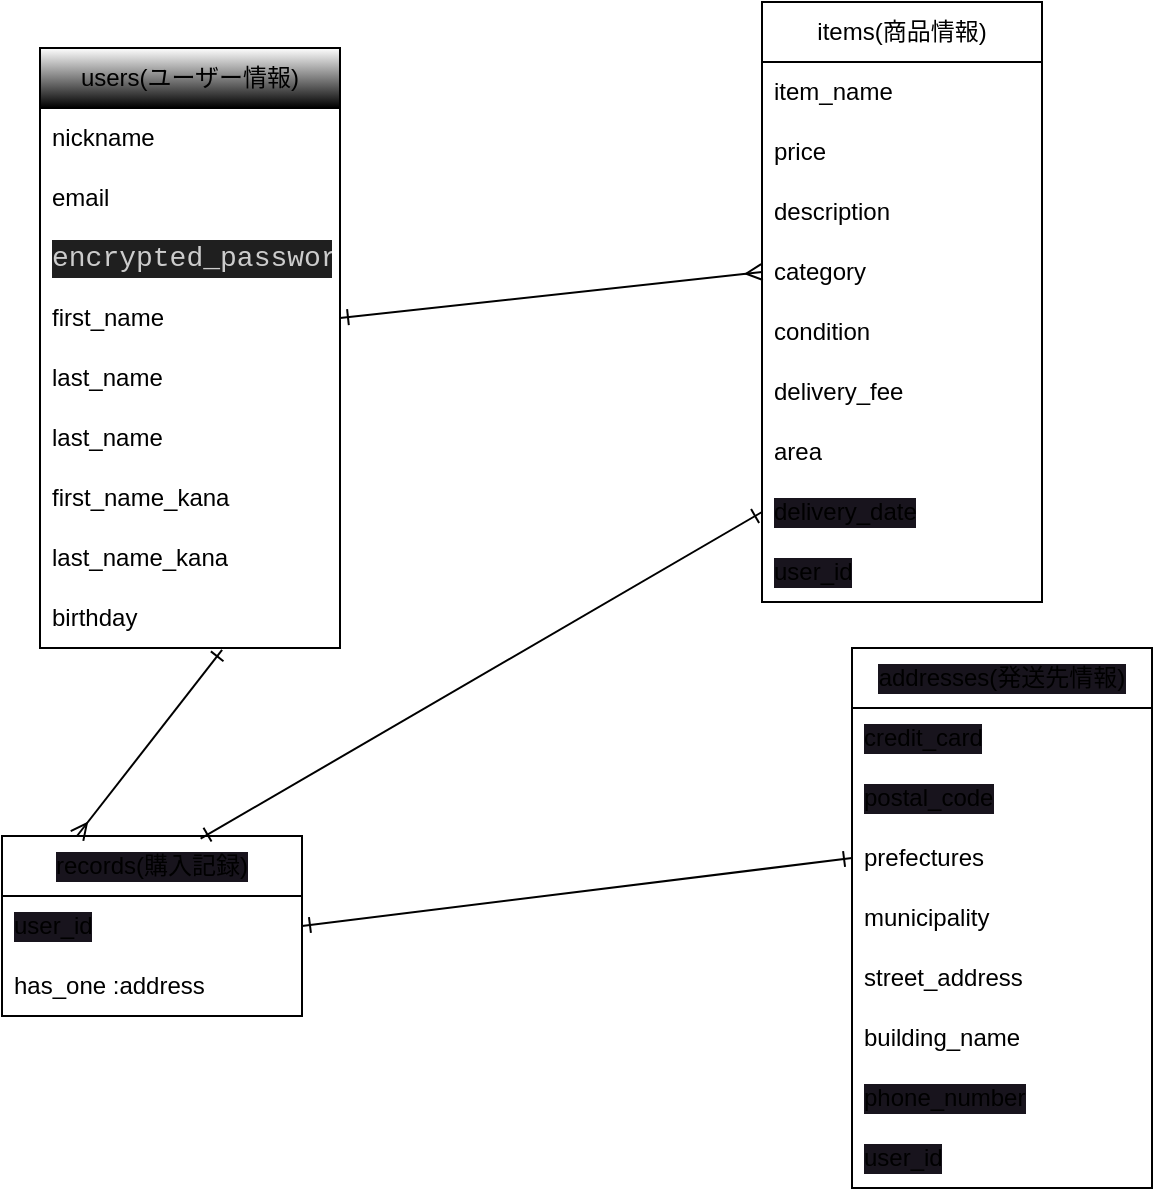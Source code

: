 <mxfile>
    <diagram id="MCOXZXQcX_t8VMYY7433" name="ページ1">
        <mxGraphModel dx="654" dy="593" grid="0" gridSize="10" guides="1" tooltips="1" connect="1" arrows="0" fold="1" page="0" pageScale="1" pageWidth="827" pageHeight="1169" math="0" shadow="0">
            <root>
                <mxCell id="0"/>
                <mxCell id="1" parent="0"/>
                <mxCell id="16" value="users(ユーザー情報)" style="swimlane;fontStyle=0;childLayout=stackLayout;horizontal=1;startSize=30;horizontalStack=0;resizeParent=1;resizeParentMax=0;resizeLast=0;collapsible=1;marginBottom=0;whiteSpace=wrap;html=1;gradientColor=default;" parent="1" vertex="1">
                    <mxGeometry x="42" y="79" width="150" height="300" as="geometry"/>
                </mxCell>
                <mxCell id="17" value="nickname" style="text;strokeColor=none;fillColor=none;align=left;verticalAlign=middle;spacingLeft=4;spacingRight=4;overflow=hidden;points=[[0,0.5],[1,0.5]];portConstraint=eastwest;rotatable=0;whiteSpace=wrap;html=1;" parent="16" vertex="1">
                    <mxGeometry y="30" width="150" height="30" as="geometry"/>
                </mxCell>
                <mxCell id="18" value="email" style="text;strokeColor=none;fillColor=none;align=left;verticalAlign=middle;spacingLeft=4;spacingRight=4;overflow=hidden;points=[[0,0.5],[1,0.5]];portConstraint=eastwest;rotatable=0;whiteSpace=wrap;html=1;" parent="16" vertex="1">
                    <mxGeometry y="60" width="150" height="30" as="geometry"/>
                </mxCell>
                <mxCell id="19" value="&lt;div style=&quot;color: rgb(204, 204, 204); background-color: rgb(31, 31, 31); font-family: Consolas, &amp;quot;Courier New&amp;quot;, monospace; font-size: 14px; line-height: 19px;&quot;&gt;encrypted_password&lt;/div&gt;" style="text;strokeColor=none;fillColor=none;align=left;verticalAlign=middle;spacingLeft=4;spacingRight=4;overflow=hidden;points=[[0,0.5],[1,0.5]];portConstraint=eastwest;rotatable=0;whiteSpace=wrap;html=1;" parent="16" vertex="1">
                    <mxGeometry y="90" width="150" height="30" as="geometry"/>
                </mxCell>
                <mxCell id="22" value="first_name" style="text;strokeColor=none;fillColor=none;align=left;verticalAlign=middle;spacingLeft=4;spacingRight=4;overflow=hidden;points=[[0,0.5],[1,0.5]];portConstraint=eastwest;rotatable=0;whiteSpace=wrap;html=1;" parent="16" vertex="1">
                    <mxGeometry y="120" width="150" height="30" as="geometry"/>
                </mxCell>
                <mxCell id="48" value="last_name" style="text;strokeColor=none;fillColor=none;align=left;verticalAlign=middle;spacingLeft=4;spacingRight=4;overflow=hidden;points=[[0,0.5],[1,0.5]];portConstraint=eastwest;rotatable=0;whiteSpace=wrap;html=1;" parent="16" vertex="1">
                    <mxGeometry y="150" width="150" height="30" as="geometry"/>
                </mxCell>
                <mxCell id="80" value="last_name" style="text;strokeColor=none;fillColor=none;align=left;verticalAlign=middle;spacingLeft=4;spacingRight=4;overflow=hidden;points=[[0,0.5],[1,0.5]];portConstraint=eastwest;rotatable=0;whiteSpace=wrap;html=1;" parent="16" vertex="1">
                    <mxGeometry y="180" width="150" height="30" as="geometry"/>
                </mxCell>
                <mxCell id="49" value="first_name_kana" style="text;strokeColor=none;fillColor=none;align=left;verticalAlign=middle;spacingLeft=4;spacingRight=4;overflow=hidden;points=[[0,0.5],[1,0.5]];portConstraint=eastwest;rotatable=0;whiteSpace=wrap;html=1;" parent="16" vertex="1">
                    <mxGeometry y="210" width="150" height="30" as="geometry"/>
                </mxCell>
                <mxCell id="20" value="last_name_kana" style="text;strokeColor=none;fillColor=none;align=left;verticalAlign=middle;spacingLeft=4;spacingRight=4;overflow=hidden;points=[[0,0.5],[1,0.5]];portConstraint=eastwest;rotatable=0;whiteSpace=wrap;html=1;" parent="16" vertex="1">
                    <mxGeometry y="240" width="150" height="30" as="geometry"/>
                </mxCell>
                <mxCell id="47" value="birthday" style="text;strokeColor=none;fillColor=none;align=left;verticalAlign=middle;spacingLeft=4;spacingRight=4;overflow=hidden;points=[[0,0.5],[1,0.5]];portConstraint=eastwest;rotatable=0;whiteSpace=wrap;html=1;" parent="16" vertex="1">
                    <mxGeometry y="270" width="150" height="30" as="geometry"/>
                </mxCell>
                <mxCell id="23" value="items(商品情報)" style="swimlane;fontStyle=0;childLayout=stackLayout;horizontal=1;startSize=30;horizontalStack=0;resizeParent=1;resizeParentMax=0;resizeLast=0;collapsible=1;marginBottom=0;whiteSpace=wrap;html=1;" parent="1" vertex="1">
                    <mxGeometry x="403" y="56" width="140" height="300" as="geometry"/>
                </mxCell>
                <mxCell id="24" value="item_name" style="text;strokeColor=none;fillColor=none;align=left;verticalAlign=middle;spacingLeft=4;spacingRight=4;overflow=hidden;points=[[0,0.5],[1,0.5]];portConstraint=eastwest;rotatable=0;whiteSpace=wrap;html=1;" parent="23" vertex="1">
                    <mxGeometry y="30" width="140" height="30" as="geometry"/>
                </mxCell>
                <mxCell id="26" value="price" style="text;strokeColor=none;fillColor=none;align=left;verticalAlign=middle;spacingLeft=4;spacingRight=4;overflow=hidden;points=[[0,0.5],[1,0.5]];portConstraint=eastwest;rotatable=0;whiteSpace=wrap;html=1;" parent="23" vertex="1">
                    <mxGeometry y="60" width="140" height="30" as="geometry"/>
                </mxCell>
                <mxCell id="29" value="description" style="text;strokeColor=none;fillColor=none;align=left;verticalAlign=middle;spacingLeft=4;spacingRight=4;overflow=hidden;points=[[0,0.5],[1,0.5]];portConstraint=eastwest;rotatable=0;whiteSpace=wrap;html=1;" parent="23" vertex="1">
                    <mxGeometry y="90" width="140" height="30" as="geometry"/>
                </mxCell>
                <mxCell id="25" value="category" style="text;strokeColor=none;fillColor=none;align=left;verticalAlign=middle;spacingLeft=4;spacingRight=4;overflow=hidden;points=[[0,0.5],[1,0.5]];portConstraint=eastwest;rotatable=0;whiteSpace=wrap;html=1;" parent="23" vertex="1">
                    <mxGeometry y="120" width="140" height="30" as="geometry"/>
                </mxCell>
                <mxCell id="28" value="condition" style="text;strokeColor=none;fillColor=none;align=left;verticalAlign=middle;spacingLeft=4;spacingRight=4;overflow=hidden;points=[[0,0.5],[1,0.5]];portConstraint=eastwest;rotatable=0;whiteSpace=wrap;html=1;" parent="23" vertex="1">
                    <mxGeometry y="150" width="140" height="30" as="geometry"/>
                </mxCell>
                <mxCell id="30" value="delivery_fee" style="text;strokeColor=none;fillColor=none;align=left;verticalAlign=middle;spacingLeft=4;spacingRight=4;overflow=hidden;points=[[0,0.5],[1,0.5]];portConstraint=eastwest;rotatable=0;whiteSpace=wrap;html=1;" parent="23" vertex="1">
                    <mxGeometry y="180" width="140" height="30" as="geometry"/>
                </mxCell>
                <mxCell id="31" value="area" style="text;strokeColor=none;fillColor=none;align=left;verticalAlign=middle;spacingLeft=4;spacingRight=4;overflow=hidden;points=[[0,0.5],[1,0.5]];portConstraint=eastwest;rotatable=0;whiteSpace=wrap;html=1;" parent="23" vertex="1">
                    <mxGeometry y="210" width="140" height="30" as="geometry"/>
                </mxCell>
                <mxCell id="32" value="delivery_date" style="text;strokeColor=none;fillColor=none;align=left;verticalAlign=middle;spacingLeft=4;spacingRight=4;overflow=hidden;points=[[0,0.5],[1,0.5]];portConstraint=eastwest;rotatable=0;whiteSpace=wrap;html=1;labelBackgroundColor=#18141D;" parent="23" vertex="1">
                    <mxGeometry y="240" width="140" height="30" as="geometry"/>
                </mxCell>
                <mxCell id="41" value="user_id" style="text;strokeColor=none;fillColor=none;align=left;verticalAlign=middle;spacingLeft=4;spacingRight=4;overflow=hidden;points=[[0,0.5],[1,0.5]];portConstraint=eastwest;rotatable=0;whiteSpace=wrap;html=1;labelBackgroundColor=#18141D;" parent="23" vertex="1">
                    <mxGeometry y="270" width="140" height="30" as="geometry"/>
                </mxCell>
                <mxCell id="33" value="addresses(発送先情報)" style="swimlane;fontStyle=0;childLayout=stackLayout;horizontal=1;startSize=30;horizontalStack=0;resizeParent=1;resizeParentMax=0;resizeLast=0;collapsible=1;marginBottom=0;whiteSpace=wrap;html=1;labelBackgroundColor=#18141D;" parent="1" vertex="1">
                    <mxGeometry x="448" y="379" width="150" height="270" as="geometry"/>
                </mxCell>
                <mxCell id="34" value="credit_card" style="text;strokeColor=none;fillColor=none;align=left;verticalAlign=middle;spacingLeft=4;spacingRight=4;overflow=hidden;points=[[0,0.5],[1,0.5]];portConstraint=eastwest;rotatable=0;whiteSpace=wrap;html=1;labelBackgroundColor=#18141D;" parent="33" vertex="1">
                    <mxGeometry y="30" width="150" height="30" as="geometry"/>
                </mxCell>
                <mxCell id="36" value="postal_code" style="text;strokeColor=none;fillColor=none;align=left;verticalAlign=middle;spacingLeft=4;spacingRight=4;overflow=hidden;points=[[0,0.5],[1,0.5]];portConstraint=eastwest;rotatable=0;whiteSpace=wrap;html=1;labelBackgroundColor=#18141D;" parent="33" vertex="1">
                    <mxGeometry y="60" width="150" height="30" as="geometry"/>
                </mxCell>
                <mxCell id="59" value="prefectures" style="text;strokeColor=none;fillColor=none;align=left;verticalAlign=middle;spacingLeft=4;spacingRight=4;overflow=hidden;points=[[0,0.5],[1,0.5]];portConstraint=eastwest;rotatable=0;whiteSpace=wrap;html=1;" parent="33" vertex="1">
                    <mxGeometry y="90" width="150" height="30" as="geometry"/>
                </mxCell>
                <mxCell id="58" value="municipality" style="text;strokeColor=none;fillColor=none;align=left;verticalAlign=middle;spacingLeft=4;spacingRight=4;overflow=hidden;points=[[0,0.5],[1,0.5]];portConstraint=eastwest;rotatable=0;whiteSpace=wrap;html=1;" parent="33" vertex="1">
                    <mxGeometry y="120" width="150" height="30" as="geometry"/>
                </mxCell>
                <mxCell id="57" value="street_address" style="text;strokeColor=none;fillColor=none;align=left;verticalAlign=middle;spacingLeft=4;spacingRight=4;overflow=hidden;points=[[0,0.5],[1,0.5]];portConstraint=eastwest;rotatable=0;whiteSpace=wrap;html=1;" parent="33" vertex="1">
                    <mxGeometry y="150" width="150" height="30" as="geometry"/>
                </mxCell>
                <mxCell id="56" value="building_name" style="text;strokeColor=none;fillColor=none;align=left;verticalAlign=middle;spacingLeft=4;spacingRight=4;overflow=hidden;points=[[0,0.5],[1,0.5]];portConstraint=eastwest;rotatable=0;whiteSpace=wrap;html=1;" parent="33" vertex="1">
                    <mxGeometry y="180" width="150" height="30" as="geometry"/>
                </mxCell>
                <mxCell id="35" value="phone_number" style="text;strokeColor=none;fillColor=none;align=left;verticalAlign=middle;spacingLeft=4;spacingRight=4;overflow=hidden;points=[[0,0.5],[1,0.5]];portConstraint=eastwest;rotatable=0;whiteSpace=wrap;html=1;labelBackgroundColor=#18141D;" parent="33" vertex="1">
                    <mxGeometry y="210" width="150" height="30" as="geometry"/>
                </mxCell>
                <mxCell id="44" value="user_id" style="text;strokeColor=none;fillColor=none;align=left;verticalAlign=middle;spacingLeft=4;spacingRight=4;overflow=hidden;points=[[0,0.5],[1,0.5]];portConstraint=eastwest;rotatable=0;whiteSpace=wrap;html=1;labelBackgroundColor=#18141D;" parent="33" vertex="1">
                    <mxGeometry y="240" width="150" height="30" as="geometry"/>
                </mxCell>
                <mxCell id="37" value="records(購入記録)" style="swimlane;fontStyle=0;childLayout=stackLayout;horizontal=1;startSize=30;horizontalStack=0;resizeParent=1;resizeParentMax=0;resizeLast=0;collapsible=1;marginBottom=0;whiteSpace=wrap;html=1;labelBackgroundColor=#18141D;" parent="1" vertex="1">
                    <mxGeometry x="23" y="473" width="150" height="90" as="geometry"/>
                </mxCell>
                <mxCell id="39" value="user_id" style="text;strokeColor=none;fillColor=none;align=left;verticalAlign=middle;spacingLeft=4;spacingRight=4;overflow=hidden;points=[[0,0.5],[1,0.5]];portConstraint=eastwest;rotatable=0;whiteSpace=wrap;html=1;labelBackgroundColor=#18141D;" parent="37" vertex="1">
                    <mxGeometry y="30" width="150" height="30" as="geometry"/>
                </mxCell>
                <mxCell id="60" value="has_one :address" style="text;strokeColor=none;fillColor=none;align=left;verticalAlign=middle;spacingLeft=4;spacingRight=4;overflow=hidden;points=[[0,0.5],[1,0.5]];portConstraint=eastwest;rotatable=0;whiteSpace=wrap;html=1;" parent="37" vertex="1">
                    <mxGeometry y="60" width="150" height="30" as="geometry"/>
                </mxCell>
                <mxCell id="89" style="edgeStyle=none;html=0;exitX=1;exitY=0.5;exitDx=0;exitDy=0;entryX=0;entryY=0.5;entryDx=0;entryDy=0;endArrow=ERmany;endFill=0;startArrow=ERone;startFill=0;strokeWidth=1;" parent="1" source="22" target="25" edge="1">
                    <mxGeometry relative="1" as="geometry"/>
                </mxCell>
                <mxCell id="90" style="edgeStyle=none;html=0;exitX=0;exitY=0.5;exitDx=0;exitDy=0;entryX=0.662;entryY=0.015;entryDx=0;entryDy=0;entryPerimeter=0;strokeWidth=1;startArrow=ERone;startFill=0;endArrow=ERone;endFill=0;" parent="1" source="32" target="37" edge="1">
                    <mxGeometry relative="1" as="geometry"/>
                </mxCell>
                <mxCell id="91" style="edgeStyle=none;html=0;exitX=1;exitY=0.5;exitDx=0;exitDy=0;entryX=0;entryY=0.5;entryDx=0;entryDy=0;strokeWidth=1;startArrow=ERone;startFill=0;endArrow=ERone;endFill=0;" parent="1" source="39" target="59" edge="1">
                    <mxGeometry relative="1" as="geometry"/>
                </mxCell>
                <mxCell id="93" style="edgeStyle=none;html=0;entryX=0.25;entryY=0;entryDx=0;entryDy=0;strokeWidth=1;startArrow=ERone;startFill=0;endArrow=ERmany;endFill=0;exitX=0.607;exitY=1.033;exitDx=0;exitDy=0;exitPerimeter=0;" parent="1" target="37" edge="1" source="47">
                    <mxGeometry relative="1" as="geometry">
                        <mxPoint x="90" y="342" as="sourcePoint"/>
                    </mxGeometry>
                </mxCell>
            </root>
        </mxGraphModel>
    </diagram>
</mxfile>